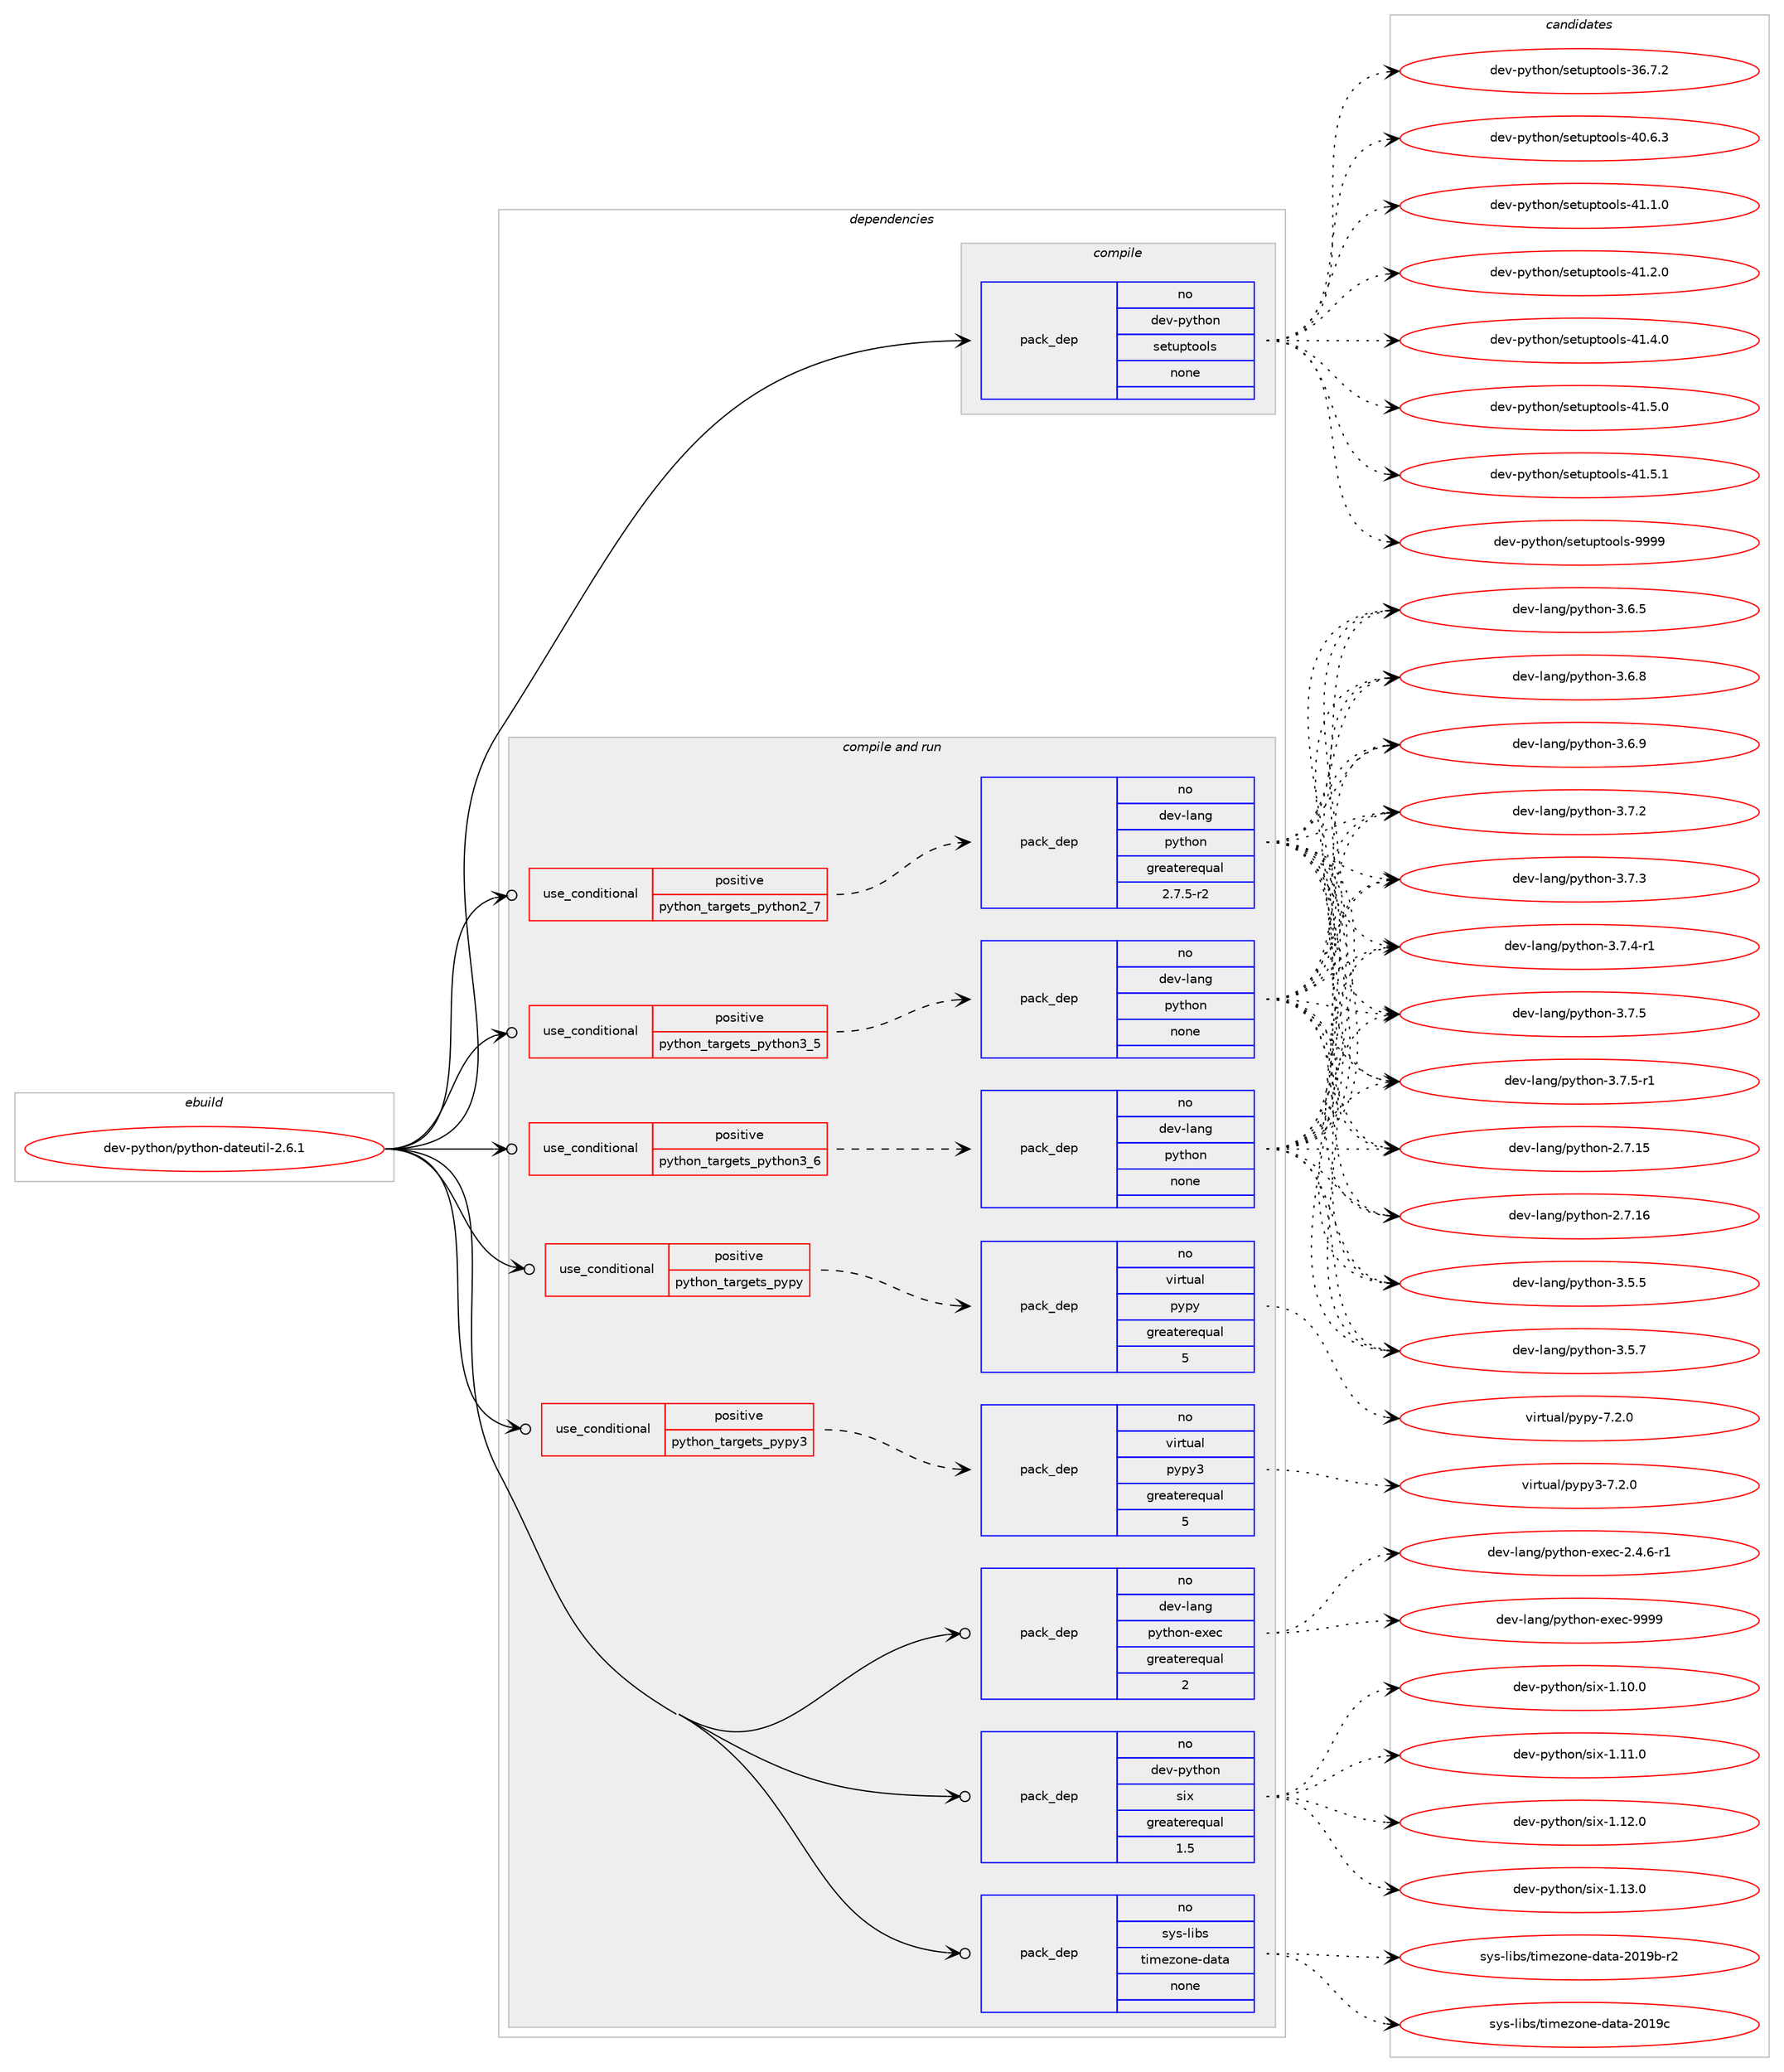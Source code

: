 digraph prolog {

# *************
# Graph options
# *************

newrank=true;
concentrate=true;
compound=true;
graph [rankdir=LR,fontname=Helvetica,fontsize=10,ranksep=1.5];#, ranksep=2.5, nodesep=0.2];
edge  [arrowhead=vee];
node  [fontname=Helvetica,fontsize=10];

# **********
# The ebuild
# **********

subgraph cluster_leftcol {
color=gray;
rank=same;
label=<<i>ebuild</i>>;
id [label="dev-python/python-dateutil-2.6.1", color=red, width=4, href="../dev-python/python-dateutil-2.6.1.svg"];
}

# ****************
# The dependencies
# ****************

subgraph cluster_midcol {
color=gray;
label=<<i>dependencies</i>>;
subgraph cluster_compile {
fillcolor="#eeeeee";
style=filled;
label=<<i>compile</i>>;
subgraph pack471260 {
dependency630495 [label=<<TABLE BORDER="0" CELLBORDER="1" CELLSPACING="0" CELLPADDING="4" WIDTH="220"><TR><TD ROWSPAN="6" CELLPADDING="30">pack_dep</TD></TR><TR><TD WIDTH="110">no</TD></TR><TR><TD>dev-python</TD></TR><TR><TD>setuptools</TD></TR><TR><TD>none</TD></TR><TR><TD></TD></TR></TABLE>>, shape=none, color=blue];
}
id:e -> dependency630495:w [weight=20,style="solid",arrowhead="vee"];
}
subgraph cluster_compileandrun {
fillcolor="#eeeeee";
style=filled;
label=<<i>compile and run</i>>;
subgraph cond147364 {
dependency630496 [label=<<TABLE BORDER="0" CELLBORDER="1" CELLSPACING="0" CELLPADDING="4"><TR><TD ROWSPAN="3" CELLPADDING="10">use_conditional</TD></TR><TR><TD>positive</TD></TR><TR><TD>python_targets_pypy</TD></TR></TABLE>>, shape=none, color=red];
subgraph pack471261 {
dependency630497 [label=<<TABLE BORDER="0" CELLBORDER="1" CELLSPACING="0" CELLPADDING="4" WIDTH="220"><TR><TD ROWSPAN="6" CELLPADDING="30">pack_dep</TD></TR><TR><TD WIDTH="110">no</TD></TR><TR><TD>virtual</TD></TR><TR><TD>pypy</TD></TR><TR><TD>greaterequal</TD></TR><TR><TD>5</TD></TR></TABLE>>, shape=none, color=blue];
}
dependency630496:e -> dependency630497:w [weight=20,style="dashed",arrowhead="vee"];
}
id:e -> dependency630496:w [weight=20,style="solid",arrowhead="odotvee"];
subgraph cond147365 {
dependency630498 [label=<<TABLE BORDER="0" CELLBORDER="1" CELLSPACING="0" CELLPADDING="4"><TR><TD ROWSPAN="3" CELLPADDING="10">use_conditional</TD></TR><TR><TD>positive</TD></TR><TR><TD>python_targets_pypy3</TD></TR></TABLE>>, shape=none, color=red];
subgraph pack471262 {
dependency630499 [label=<<TABLE BORDER="0" CELLBORDER="1" CELLSPACING="0" CELLPADDING="4" WIDTH="220"><TR><TD ROWSPAN="6" CELLPADDING="30">pack_dep</TD></TR><TR><TD WIDTH="110">no</TD></TR><TR><TD>virtual</TD></TR><TR><TD>pypy3</TD></TR><TR><TD>greaterequal</TD></TR><TR><TD>5</TD></TR></TABLE>>, shape=none, color=blue];
}
dependency630498:e -> dependency630499:w [weight=20,style="dashed",arrowhead="vee"];
}
id:e -> dependency630498:w [weight=20,style="solid",arrowhead="odotvee"];
subgraph cond147366 {
dependency630500 [label=<<TABLE BORDER="0" CELLBORDER="1" CELLSPACING="0" CELLPADDING="4"><TR><TD ROWSPAN="3" CELLPADDING="10">use_conditional</TD></TR><TR><TD>positive</TD></TR><TR><TD>python_targets_python2_7</TD></TR></TABLE>>, shape=none, color=red];
subgraph pack471263 {
dependency630501 [label=<<TABLE BORDER="0" CELLBORDER="1" CELLSPACING="0" CELLPADDING="4" WIDTH="220"><TR><TD ROWSPAN="6" CELLPADDING="30">pack_dep</TD></TR><TR><TD WIDTH="110">no</TD></TR><TR><TD>dev-lang</TD></TR><TR><TD>python</TD></TR><TR><TD>greaterequal</TD></TR><TR><TD>2.7.5-r2</TD></TR></TABLE>>, shape=none, color=blue];
}
dependency630500:e -> dependency630501:w [weight=20,style="dashed",arrowhead="vee"];
}
id:e -> dependency630500:w [weight=20,style="solid",arrowhead="odotvee"];
subgraph cond147367 {
dependency630502 [label=<<TABLE BORDER="0" CELLBORDER="1" CELLSPACING="0" CELLPADDING="4"><TR><TD ROWSPAN="3" CELLPADDING="10">use_conditional</TD></TR><TR><TD>positive</TD></TR><TR><TD>python_targets_python3_5</TD></TR></TABLE>>, shape=none, color=red];
subgraph pack471264 {
dependency630503 [label=<<TABLE BORDER="0" CELLBORDER="1" CELLSPACING="0" CELLPADDING="4" WIDTH="220"><TR><TD ROWSPAN="6" CELLPADDING="30">pack_dep</TD></TR><TR><TD WIDTH="110">no</TD></TR><TR><TD>dev-lang</TD></TR><TR><TD>python</TD></TR><TR><TD>none</TD></TR><TR><TD></TD></TR></TABLE>>, shape=none, color=blue];
}
dependency630502:e -> dependency630503:w [weight=20,style="dashed",arrowhead="vee"];
}
id:e -> dependency630502:w [weight=20,style="solid",arrowhead="odotvee"];
subgraph cond147368 {
dependency630504 [label=<<TABLE BORDER="0" CELLBORDER="1" CELLSPACING="0" CELLPADDING="4"><TR><TD ROWSPAN="3" CELLPADDING="10">use_conditional</TD></TR><TR><TD>positive</TD></TR><TR><TD>python_targets_python3_6</TD></TR></TABLE>>, shape=none, color=red];
subgraph pack471265 {
dependency630505 [label=<<TABLE BORDER="0" CELLBORDER="1" CELLSPACING="0" CELLPADDING="4" WIDTH="220"><TR><TD ROWSPAN="6" CELLPADDING="30">pack_dep</TD></TR><TR><TD WIDTH="110">no</TD></TR><TR><TD>dev-lang</TD></TR><TR><TD>python</TD></TR><TR><TD>none</TD></TR><TR><TD></TD></TR></TABLE>>, shape=none, color=blue];
}
dependency630504:e -> dependency630505:w [weight=20,style="dashed",arrowhead="vee"];
}
id:e -> dependency630504:w [weight=20,style="solid",arrowhead="odotvee"];
subgraph pack471266 {
dependency630506 [label=<<TABLE BORDER="0" CELLBORDER="1" CELLSPACING="0" CELLPADDING="4" WIDTH="220"><TR><TD ROWSPAN="6" CELLPADDING="30">pack_dep</TD></TR><TR><TD WIDTH="110">no</TD></TR><TR><TD>dev-lang</TD></TR><TR><TD>python-exec</TD></TR><TR><TD>greaterequal</TD></TR><TR><TD>2</TD></TR></TABLE>>, shape=none, color=blue];
}
id:e -> dependency630506:w [weight=20,style="solid",arrowhead="odotvee"];
subgraph pack471267 {
dependency630507 [label=<<TABLE BORDER="0" CELLBORDER="1" CELLSPACING="0" CELLPADDING="4" WIDTH="220"><TR><TD ROWSPAN="6" CELLPADDING="30">pack_dep</TD></TR><TR><TD WIDTH="110">no</TD></TR><TR><TD>dev-python</TD></TR><TR><TD>six</TD></TR><TR><TD>greaterequal</TD></TR><TR><TD>1.5</TD></TR></TABLE>>, shape=none, color=blue];
}
id:e -> dependency630507:w [weight=20,style="solid",arrowhead="odotvee"];
subgraph pack471268 {
dependency630508 [label=<<TABLE BORDER="0" CELLBORDER="1" CELLSPACING="0" CELLPADDING="4" WIDTH="220"><TR><TD ROWSPAN="6" CELLPADDING="30">pack_dep</TD></TR><TR><TD WIDTH="110">no</TD></TR><TR><TD>sys-libs</TD></TR><TR><TD>timezone-data</TD></TR><TR><TD>none</TD></TR><TR><TD></TD></TR></TABLE>>, shape=none, color=blue];
}
id:e -> dependency630508:w [weight=20,style="solid",arrowhead="odotvee"];
}
subgraph cluster_run {
fillcolor="#eeeeee";
style=filled;
label=<<i>run</i>>;
}
}

# **************
# The candidates
# **************

subgraph cluster_choices {
rank=same;
color=gray;
label=<<i>candidates</i>>;

subgraph choice471260 {
color=black;
nodesep=1;
choice100101118451121211161041111104711510111611711211611111110811545515446554650 [label="dev-python/setuptools-36.7.2", color=red, width=4,href="../dev-python/setuptools-36.7.2.svg"];
choice100101118451121211161041111104711510111611711211611111110811545524846544651 [label="dev-python/setuptools-40.6.3", color=red, width=4,href="../dev-python/setuptools-40.6.3.svg"];
choice100101118451121211161041111104711510111611711211611111110811545524946494648 [label="dev-python/setuptools-41.1.0", color=red, width=4,href="../dev-python/setuptools-41.1.0.svg"];
choice100101118451121211161041111104711510111611711211611111110811545524946504648 [label="dev-python/setuptools-41.2.0", color=red, width=4,href="../dev-python/setuptools-41.2.0.svg"];
choice100101118451121211161041111104711510111611711211611111110811545524946524648 [label="dev-python/setuptools-41.4.0", color=red, width=4,href="../dev-python/setuptools-41.4.0.svg"];
choice100101118451121211161041111104711510111611711211611111110811545524946534648 [label="dev-python/setuptools-41.5.0", color=red, width=4,href="../dev-python/setuptools-41.5.0.svg"];
choice100101118451121211161041111104711510111611711211611111110811545524946534649 [label="dev-python/setuptools-41.5.1", color=red, width=4,href="../dev-python/setuptools-41.5.1.svg"];
choice10010111845112121116104111110471151011161171121161111111081154557575757 [label="dev-python/setuptools-9999", color=red, width=4,href="../dev-python/setuptools-9999.svg"];
dependency630495:e -> choice100101118451121211161041111104711510111611711211611111110811545515446554650:w [style=dotted,weight="100"];
dependency630495:e -> choice100101118451121211161041111104711510111611711211611111110811545524846544651:w [style=dotted,weight="100"];
dependency630495:e -> choice100101118451121211161041111104711510111611711211611111110811545524946494648:w [style=dotted,weight="100"];
dependency630495:e -> choice100101118451121211161041111104711510111611711211611111110811545524946504648:w [style=dotted,weight="100"];
dependency630495:e -> choice100101118451121211161041111104711510111611711211611111110811545524946524648:w [style=dotted,weight="100"];
dependency630495:e -> choice100101118451121211161041111104711510111611711211611111110811545524946534648:w [style=dotted,weight="100"];
dependency630495:e -> choice100101118451121211161041111104711510111611711211611111110811545524946534649:w [style=dotted,weight="100"];
dependency630495:e -> choice10010111845112121116104111110471151011161171121161111111081154557575757:w [style=dotted,weight="100"];
}
subgraph choice471261 {
color=black;
nodesep=1;
choice1181051141161179710847112121112121455546504648 [label="virtual/pypy-7.2.0", color=red, width=4,href="../virtual/pypy-7.2.0.svg"];
dependency630497:e -> choice1181051141161179710847112121112121455546504648:w [style=dotted,weight="100"];
}
subgraph choice471262 {
color=black;
nodesep=1;
choice118105114116117971084711212111212151455546504648 [label="virtual/pypy3-7.2.0", color=red, width=4,href="../virtual/pypy3-7.2.0.svg"];
dependency630499:e -> choice118105114116117971084711212111212151455546504648:w [style=dotted,weight="100"];
}
subgraph choice471263 {
color=black;
nodesep=1;
choice10010111845108971101034711212111610411111045504655464953 [label="dev-lang/python-2.7.15", color=red, width=4,href="../dev-lang/python-2.7.15.svg"];
choice10010111845108971101034711212111610411111045504655464954 [label="dev-lang/python-2.7.16", color=red, width=4,href="../dev-lang/python-2.7.16.svg"];
choice100101118451089711010347112121116104111110455146534653 [label="dev-lang/python-3.5.5", color=red, width=4,href="../dev-lang/python-3.5.5.svg"];
choice100101118451089711010347112121116104111110455146534655 [label="dev-lang/python-3.5.7", color=red, width=4,href="../dev-lang/python-3.5.7.svg"];
choice100101118451089711010347112121116104111110455146544653 [label="dev-lang/python-3.6.5", color=red, width=4,href="../dev-lang/python-3.6.5.svg"];
choice100101118451089711010347112121116104111110455146544656 [label="dev-lang/python-3.6.8", color=red, width=4,href="../dev-lang/python-3.6.8.svg"];
choice100101118451089711010347112121116104111110455146544657 [label="dev-lang/python-3.6.9", color=red, width=4,href="../dev-lang/python-3.6.9.svg"];
choice100101118451089711010347112121116104111110455146554650 [label="dev-lang/python-3.7.2", color=red, width=4,href="../dev-lang/python-3.7.2.svg"];
choice100101118451089711010347112121116104111110455146554651 [label="dev-lang/python-3.7.3", color=red, width=4,href="../dev-lang/python-3.7.3.svg"];
choice1001011184510897110103471121211161041111104551465546524511449 [label="dev-lang/python-3.7.4-r1", color=red, width=4,href="../dev-lang/python-3.7.4-r1.svg"];
choice100101118451089711010347112121116104111110455146554653 [label="dev-lang/python-3.7.5", color=red, width=4,href="../dev-lang/python-3.7.5.svg"];
choice1001011184510897110103471121211161041111104551465546534511449 [label="dev-lang/python-3.7.5-r1", color=red, width=4,href="../dev-lang/python-3.7.5-r1.svg"];
dependency630501:e -> choice10010111845108971101034711212111610411111045504655464953:w [style=dotted,weight="100"];
dependency630501:e -> choice10010111845108971101034711212111610411111045504655464954:w [style=dotted,weight="100"];
dependency630501:e -> choice100101118451089711010347112121116104111110455146534653:w [style=dotted,weight="100"];
dependency630501:e -> choice100101118451089711010347112121116104111110455146534655:w [style=dotted,weight="100"];
dependency630501:e -> choice100101118451089711010347112121116104111110455146544653:w [style=dotted,weight="100"];
dependency630501:e -> choice100101118451089711010347112121116104111110455146544656:w [style=dotted,weight="100"];
dependency630501:e -> choice100101118451089711010347112121116104111110455146544657:w [style=dotted,weight="100"];
dependency630501:e -> choice100101118451089711010347112121116104111110455146554650:w [style=dotted,weight="100"];
dependency630501:e -> choice100101118451089711010347112121116104111110455146554651:w [style=dotted,weight="100"];
dependency630501:e -> choice1001011184510897110103471121211161041111104551465546524511449:w [style=dotted,weight="100"];
dependency630501:e -> choice100101118451089711010347112121116104111110455146554653:w [style=dotted,weight="100"];
dependency630501:e -> choice1001011184510897110103471121211161041111104551465546534511449:w [style=dotted,weight="100"];
}
subgraph choice471264 {
color=black;
nodesep=1;
choice10010111845108971101034711212111610411111045504655464953 [label="dev-lang/python-2.7.15", color=red, width=4,href="../dev-lang/python-2.7.15.svg"];
choice10010111845108971101034711212111610411111045504655464954 [label="dev-lang/python-2.7.16", color=red, width=4,href="../dev-lang/python-2.7.16.svg"];
choice100101118451089711010347112121116104111110455146534653 [label="dev-lang/python-3.5.5", color=red, width=4,href="../dev-lang/python-3.5.5.svg"];
choice100101118451089711010347112121116104111110455146534655 [label="dev-lang/python-3.5.7", color=red, width=4,href="../dev-lang/python-3.5.7.svg"];
choice100101118451089711010347112121116104111110455146544653 [label="dev-lang/python-3.6.5", color=red, width=4,href="../dev-lang/python-3.6.5.svg"];
choice100101118451089711010347112121116104111110455146544656 [label="dev-lang/python-3.6.8", color=red, width=4,href="../dev-lang/python-3.6.8.svg"];
choice100101118451089711010347112121116104111110455146544657 [label="dev-lang/python-3.6.9", color=red, width=4,href="../dev-lang/python-3.6.9.svg"];
choice100101118451089711010347112121116104111110455146554650 [label="dev-lang/python-3.7.2", color=red, width=4,href="../dev-lang/python-3.7.2.svg"];
choice100101118451089711010347112121116104111110455146554651 [label="dev-lang/python-3.7.3", color=red, width=4,href="../dev-lang/python-3.7.3.svg"];
choice1001011184510897110103471121211161041111104551465546524511449 [label="dev-lang/python-3.7.4-r1", color=red, width=4,href="../dev-lang/python-3.7.4-r1.svg"];
choice100101118451089711010347112121116104111110455146554653 [label="dev-lang/python-3.7.5", color=red, width=4,href="../dev-lang/python-3.7.5.svg"];
choice1001011184510897110103471121211161041111104551465546534511449 [label="dev-lang/python-3.7.5-r1", color=red, width=4,href="../dev-lang/python-3.7.5-r1.svg"];
dependency630503:e -> choice10010111845108971101034711212111610411111045504655464953:w [style=dotted,weight="100"];
dependency630503:e -> choice10010111845108971101034711212111610411111045504655464954:w [style=dotted,weight="100"];
dependency630503:e -> choice100101118451089711010347112121116104111110455146534653:w [style=dotted,weight="100"];
dependency630503:e -> choice100101118451089711010347112121116104111110455146534655:w [style=dotted,weight="100"];
dependency630503:e -> choice100101118451089711010347112121116104111110455146544653:w [style=dotted,weight="100"];
dependency630503:e -> choice100101118451089711010347112121116104111110455146544656:w [style=dotted,weight="100"];
dependency630503:e -> choice100101118451089711010347112121116104111110455146544657:w [style=dotted,weight="100"];
dependency630503:e -> choice100101118451089711010347112121116104111110455146554650:w [style=dotted,weight="100"];
dependency630503:e -> choice100101118451089711010347112121116104111110455146554651:w [style=dotted,weight="100"];
dependency630503:e -> choice1001011184510897110103471121211161041111104551465546524511449:w [style=dotted,weight="100"];
dependency630503:e -> choice100101118451089711010347112121116104111110455146554653:w [style=dotted,weight="100"];
dependency630503:e -> choice1001011184510897110103471121211161041111104551465546534511449:w [style=dotted,weight="100"];
}
subgraph choice471265 {
color=black;
nodesep=1;
choice10010111845108971101034711212111610411111045504655464953 [label="dev-lang/python-2.7.15", color=red, width=4,href="../dev-lang/python-2.7.15.svg"];
choice10010111845108971101034711212111610411111045504655464954 [label="dev-lang/python-2.7.16", color=red, width=4,href="../dev-lang/python-2.7.16.svg"];
choice100101118451089711010347112121116104111110455146534653 [label="dev-lang/python-3.5.5", color=red, width=4,href="../dev-lang/python-3.5.5.svg"];
choice100101118451089711010347112121116104111110455146534655 [label="dev-lang/python-3.5.7", color=red, width=4,href="../dev-lang/python-3.5.7.svg"];
choice100101118451089711010347112121116104111110455146544653 [label="dev-lang/python-3.6.5", color=red, width=4,href="../dev-lang/python-3.6.5.svg"];
choice100101118451089711010347112121116104111110455146544656 [label="dev-lang/python-3.6.8", color=red, width=4,href="../dev-lang/python-3.6.8.svg"];
choice100101118451089711010347112121116104111110455146544657 [label="dev-lang/python-3.6.9", color=red, width=4,href="../dev-lang/python-3.6.9.svg"];
choice100101118451089711010347112121116104111110455146554650 [label="dev-lang/python-3.7.2", color=red, width=4,href="../dev-lang/python-3.7.2.svg"];
choice100101118451089711010347112121116104111110455146554651 [label="dev-lang/python-3.7.3", color=red, width=4,href="../dev-lang/python-3.7.3.svg"];
choice1001011184510897110103471121211161041111104551465546524511449 [label="dev-lang/python-3.7.4-r1", color=red, width=4,href="../dev-lang/python-3.7.4-r1.svg"];
choice100101118451089711010347112121116104111110455146554653 [label="dev-lang/python-3.7.5", color=red, width=4,href="../dev-lang/python-3.7.5.svg"];
choice1001011184510897110103471121211161041111104551465546534511449 [label="dev-lang/python-3.7.5-r1", color=red, width=4,href="../dev-lang/python-3.7.5-r1.svg"];
dependency630505:e -> choice10010111845108971101034711212111610411111045504655464953:w [style=dotted,weight="100"];
dependency630505:e -> choice10010111845108971101034711212111610411111045504655464954:w [style=dotted,weight="100"];
dependency630505:e -> choice100101118451089711010347112121116104111110455146534653:w [style=dotted,weight="100"];
dependency630505:e -> choice100101118451089711010347112121116104111110455146534655:w [style=dotted,weight="100"];
dependency630505:e -> choice100101118451089711010347112121116104111110455146544653:w [style=dotted,weight="100"];
dependency630505:e -> choice100101118451089711010347112121116104111110455146544656:w [style=dotted,weight="100"];
dependency630505:e -> choice100101118451089711010347112121116104111110455146544657:w [style=dotted,weight="100"];
dependency630505:e -> choice100101118451089711010347112121116104111110455146554650:w [style=dotted,weight="100"];
dependency630505:e -> choice100101118451089711010347112121116104111110455146554651:w [style=dotted,weight="100"];
dependency630505:e -> choice1001011184510897110103471121211161041111104551465546524511449:w [style=dotted,weight="100"];
dependency630505:e -> choice100101118451089711010347112121116104111110455146554653:w [style=dotted,weight="100"];
dependency630505:e -> choice1001011184510897110103471121211161041111104551465546534511449:w [style=dotted,weight="100"];
}
subgraph choice471266 {
color=black;
nodesep=1;
choice10010111845108971101034711212111610411111045101120101994550465246544511449 [label="dev-lang/python-exec-2.4.6-r1", color=red, width=4,href="../dev-lang/python-exec-2.4.6-r1.svg"];
choice10010111845108971101034711212111610411111045101120101994557575757 [label="dev-lang/python-exec-9999", color=red, width=4,href="../dev-lang/python-exec-9999.svg"];
dependency630506:e -> choice10010111845108971101034711212111610411111045101120101994550465246544511449:w [style=dotted,weight="100"];
dependency630506:e -> choice10010111845108971101034711212111610411111045101120101994557575757:w [style=dotted,weight="100"];
}
subgraph choice471267 {
color=black;
nodesep=1;
choice100101118451121211161041111104711510512045494649484648 [label="dev-python/six-1.10.0", color=red, width=4,href="../dev-python/six-1.10.0.svg"];
choice100101118451121211161041111104711510512045494649494648 [label="dev-python/six-1.11.0", color=red, width=4,href="../dev-python/six-1.11.0.svg"];
choice100101118451121211161041111104711510512045494649504648 [label="dev-python/six-1.12.0", color=red, width=4,href="../dev-python/six-1.12.0.svg"];
choice100101118451121211161041111104711510512045494649514648 [label="dev-python/six-1.13.0", color=red, width=4,href="../dev-python/six-1.13.0.svg"];
dependency630507:e -> choice100101118451121211161041111104711510512045494649484648:w [style=dotted,weight="100"];
dependency630507:e -> choice100101118451121211161041111104711510512045494649494648:w [style=dotted,weight="100"];
dependency630507:e -> choice100101118451121211161041111104711510512045494649504648:w [style=dotted,weight="100"];
dependency630507:e -> choice100101118451121211161041111104711510512045494649514648:w [style=dotted,weight="100"];
}
subgraph choice471268 {
color=black;
nodesep=1;
choice1151211154510810598115471161051091011221111101014510097116974550484957984511450 [label="sys-libs/timezone-data-2019b-r2", color=red, width=4,href="../sys-libs/timezone-data-2019b-r2.svg"];
choice115121115451081059811547116105109101122111110101451009711697455048495799 [label="sys-libs/timezone-data-2019c", color=red, width=4,href="../sys-libs/timezone-data-2019c.svg"];
dependency630508:e -> choice1151211154510810598115471161051091011221111101014510097116974550484957984511450:w [style=dotted,weight="100"];
dependency630508:e -> choice115121115451081059811547116105109101122111110101451009711697455048495799:w [style=dotted,weight="100"];
}
}

}
